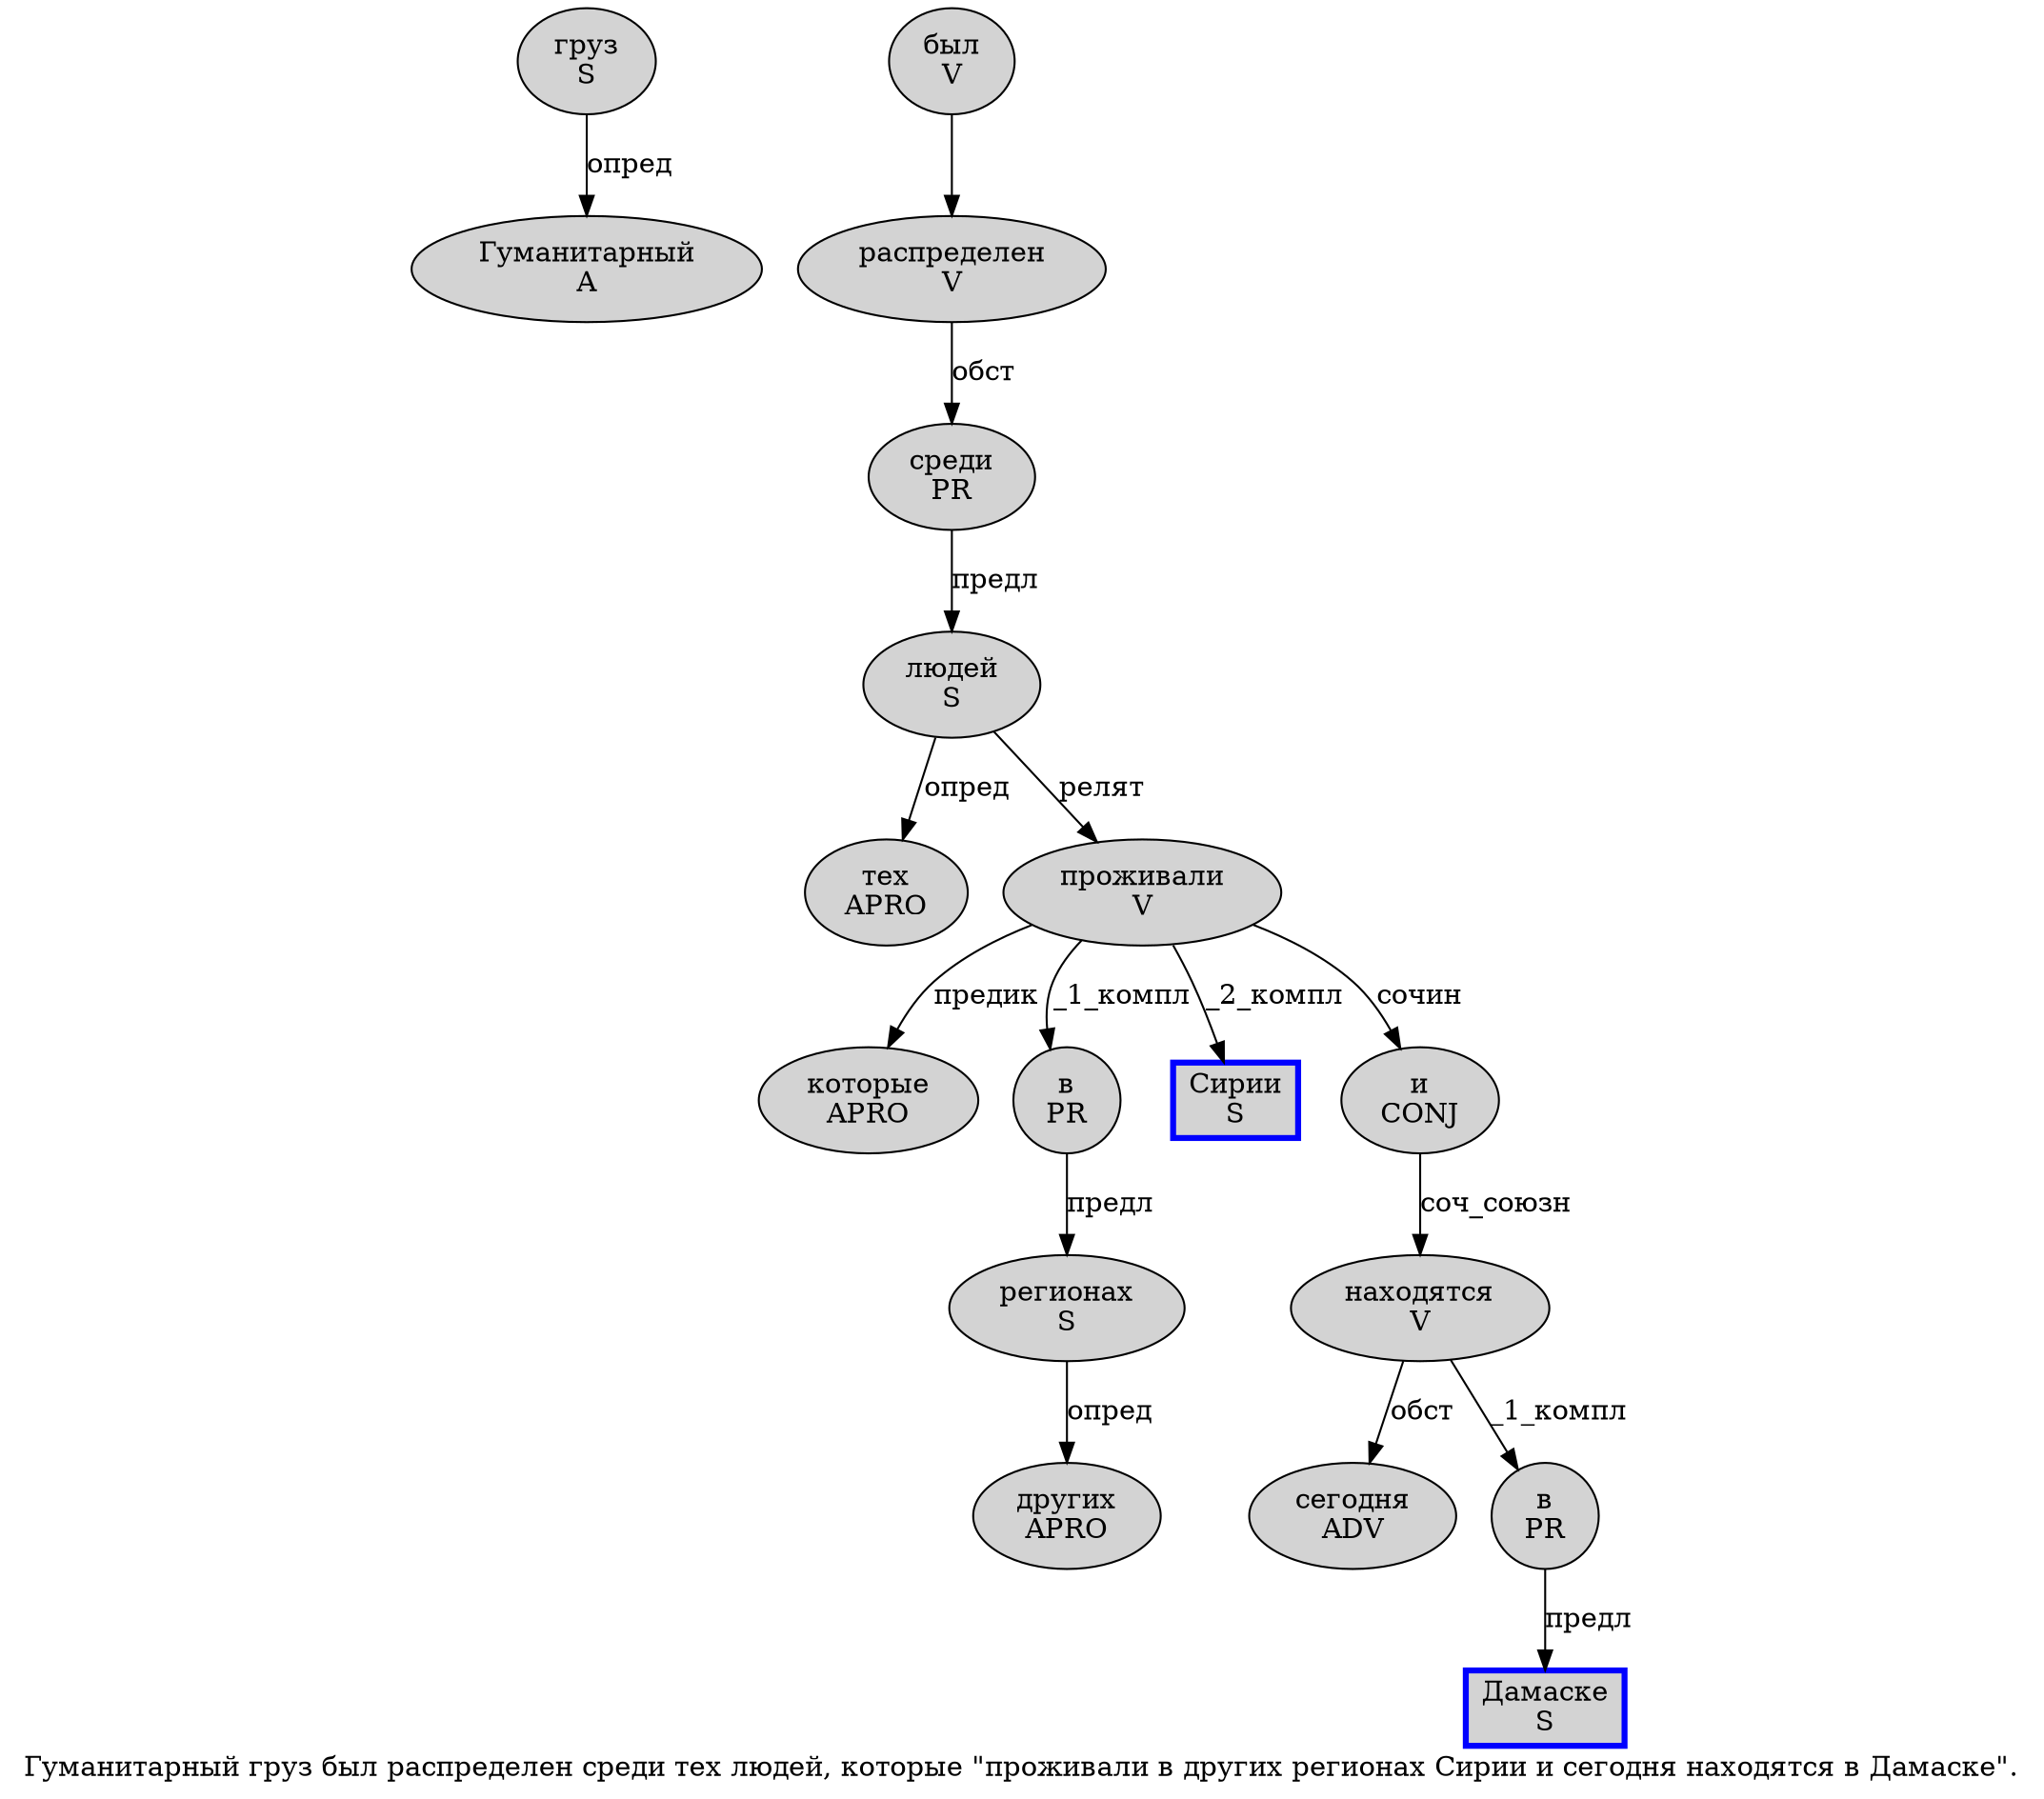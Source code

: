 digraph SENTENCE_703 {
	graph [label="Гуманитарный груз был распределен среди тех людей, которые \"проживали в других регионах Сирии и сегодня находятся в Дамаске\"."]
	node [style=filled]
		0 [label="Гуманитарный
A" color="" fillcolor=lightgray penwidth=1 shape=ellipse]
		1 [label="груз
S" color="" fillcolor=lightgray penwidth=1 shape=ellipse]
		2 [label="был
V" color="" fillcolor=lightgray penwidth=1 shape=ellipse]
		3 [label="распределен
V" color="" fillcolor=lightgray penwidth=1 shape=ellipse]
		4 [label="среди
PR" color="" fillcolor=lightgray penwidth=1 shape=ellipse]
		5 [label="тех
APRO" color="" fillcolor=lightgray penwidth=1 shape=ellipse]
		6 [label="людей
S" color="" fillcolor=lightgray penwidth=1 shape=ellipse]
		8 [label="которые
APRO" color="" fillcolor=lightgray penwidth=1 shape=ellipse]
		10 [label="проживали
V" color="" fillcolor=lightgray penwidth=1 shape=ellipse]
		11 [label="в
PR" color="" fillcolor=lightgray penwidth=1 shape=ellipse]
		12 [label="других
APRO" color="" fillcolor=lightgray penwidth=1 shape=ellipse]
		13 [label="регионах
S" color="" fillcolor=lightgray penwidth=1 shape=ellipse]
		14 [label="Сирии
S" color=blue fillcolor=lightgray penwidth=3 shape=box]
		15 [label="и
CONJ" color="" fillcolor=lightgray penwidth=1 shape=ellipse]
		16 [label="сегодня
ADV" color="" fillcolor=lightgray penwidth=1 shape=ellipse]
		17 [label="находятся
V" color="" fillcolor=lightgray penwidth=1 shape=ellipse]
		18 [label="в
PR" color="" fillcolor=lightgray penwidth=1 shape=ellipse]
		19 [label="Дамаске
S" color=blue fillcolor=lightgray penwidth=3 shape=box]
			2 -> 3
			11 -> 13 [label="предл"]
			15 -> 17 [label="соч_союзн"]
			18 -> 19 [label="предл"]
			6 -> 5 [label="опред"]
			6 -> 10 [label="релят"]
			1 -> 0 [label="опред"]
			10 -> 8 [label="предик"]
			10 -> 11 [label="_1_компл"]
			10 -> 14 [label="_2_компл"]
			10 -> 15 [label="сочин"]
			3 -> 4 [label="обст"]
			13 -> 12 [label="опред"]
			17 -> 16 [label="обст"]
			17 -> 18 [label="_1_компл"]
			4 -> 6 [label="предл"]
}